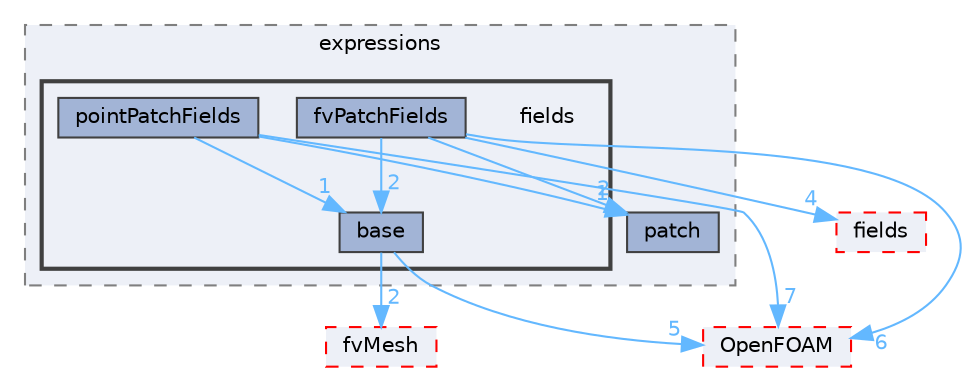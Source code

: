 digraph "src/finiteVolume/expressions/fields"
{
 // LATEX_PDF_SIZE
  bgcolor="transparent";
  edge [fontname=Helvetica,fontsize=10,labelfontname=Helvetica,labelfontsize=10];
  node [fontname=Helvetica,fontsize=10,shape=box,height=0.2,width=0.4];
  compound=true
  subgraph clusterdir_f31eeeddb3b7313615d9fc5a30556efd {
    graph [ bgcolor="#edf0f7", pencolor="grey50", label="expressions", fontname=Helvetica,fontsize=10 style="filled,dashed", URL="dir_f31eeeddb3b7313615d9fc5a30556efd.html",tooltip=""]
  dir_6bbd0519651b483f986c0452fcb0469a [label="patch", fillcolor="#a2b4d6", color="grey25", style="filled", URL="dir_6bbd0519651b483f986c0452fcb0469a.html",tooltip=""];
  subgraph clusterdir_94e9d388d8c18aad033edbe21e3c244a {
    graph [ bgcolor="#edf0f7", pencolor="grey25", label="", fontname=Helvetica,fontsize=10 style="filled,bold", URL="dir_94e9d388d8c18aad033edbe21e3c244a.html",tooltip=""]
    dir_94e9d388d8c18aad033edbe21e3c244a [shape=plaintext, label="fields"];
  dir_3e84b121de6ab417f91aa031991d9123 [label="base", fillcolor="#a2b4d6", color="grey25", style="filled", URL="dir_3e84b121de6ab417f91aa031991d9123.html",tooltip=""];
  dir_dec10d58e119e0163c77869ea72d5b14 [label="fvPatchFields", fillcolor="#a2b4d6", color="grey25", style="filled", URL="dir_dec10d58e119e0163c77869ea72d5b14.html",tooltip=""];
  dir_d8ffa1475c96b969c430fff9c79e1e7a [label="pointPatchFields", fillcolor="#a2b4d6", color="grey25", style="filled", URL="dir_d8ffa1475c96b969c430fff9c79e1e7a.html",tooltip=""];
  }
  }
  dir_c382fa095c9c33d8673c0dd60aaef275 [label="fvMesh", fillcolor="#edf0f7", color="red", style="filled,dashed", URL="dir_c382fa095c9c33d8673c0dd60aaef275.html",tooltip=""];
  dir_c5473ff19b20e6ec4dfe5c310b3778a8 [label="OpenFOAM", fillcolor="#edf0f7", color="red", style="filled,dashed", URL="dir_c5473ff19b20e6ec4dfe5c310b3778a8.html",tooltip=""];
  dir_25ab4a83a983f7bb7a38b7f63bb141b7 [label="fields", fillcolor="#edf0f7", color="red", style="filled,dashed", URL="dir_25ab4a83a983f7bb7a38b7f63bb141b7.html",tooltip=""];
  dir_3e84b121de6ab417f91aa031991d9123->dir_c382fa095c9c33d8673c0dd60aaef275 [headlabel="2", labeldistance=1.5 headhref="dir_000195_001544.html" href="dir_000195_001544.html" color="steelblue1" fontcolor="steelblue1"];
  dir_3e84b121de6ab417f91aa031991d9123->dir_c5473ff19b20e6ec4dfe5c310b3778a8 [headlabel="5", labeldistance=1.5 headhref="dir_000195_002695.html" href="dir_000195_002695.html" color="steelblue1" fontcolor="steelblue1"];
  dir_dec10d58e119e0163c77869ea72d5b14->dir_25ab4a83a983f7bb7a38b7f63bb141b7 [headlabel="4", labeldistance=1.5 headhref="dir_001566_001332.html" href="dir_001566_001332.html" color="steelblue1" fontcolor="steelblue1"];
  dir_dec10d58e119e0163c77869ea72d5b14->dir_3e84b121de6ab417f91aa031991d9123 [headlabel="2", labeldistance=1.5 headhref="dir_001566_000195.html" href="dir_001566_000195.html" color="steelblue1" fontcolor="steelblue1"];
  dir_dec10d58e119e0163c77869ea72d5b14->dir_6bbd0519651b483f986c0452fcb0469a [headlabel="2", labeldistance=1.5 headhref="dir_001566_002815.html" href="dir_001566_002815.html" color="steelblue1" fontcolor="steelblue1"];
  dir_dec10d58e119e0163c77869ea72d5b14->dir_c5473ff19b20e6ec4dfe5c310b3778a8 [headlabel="6", labeldistance=1.5 headhref="dir_001566_002695.html" href="dir_001566_002695.html" color="steelblue1" fontcolor="steelblue1"];
  dir_d8ffa1475c96b969c430fff9c79e1e7a->dir_3e84b121de6ab417f91aa031991d9123 [headlabel="1", labeldistance=1.5 headhref="dir_002956_000195.html" href="dir_002956_000195.html" color="steelblue1" fontcolor="steelblue1"];
  dir_d8ffa1475c96b969c430fff9c79e1e7a->dir_6bbd0519651b483f986c0452fcb0469a [headlabel="1", labeldistance=1.5 headhref="dir_002956_002815.html" href="dir_002956_002815.html" color="steelblue1" fontcolor="steelblue1"];
  dir_d8ffa1475c96b969c430fff9c79e1e7a->dir_c5473ff19b20e6ec4dfe5c310b3778a8 [headlabel="7", labeldistance=1.5 headhref="dir_002956_002695.html" href="dir_002956_002695.html" color="steelblue1" fontcolor="steelblue1"];
}
